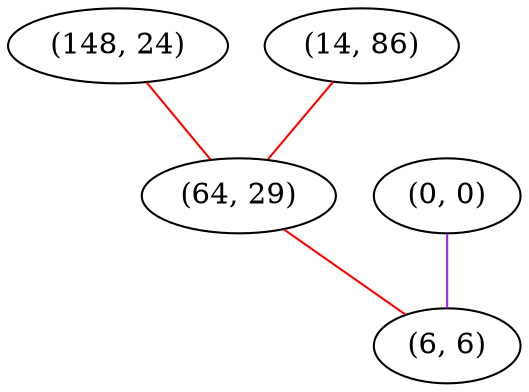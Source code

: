 graph "" {
"(148, 24)";
"(14, 86)";
"(64, 29)";
"(0, 0)";
"(6, 6)";
"(148, 24)" -- "(64, 29)"  [color=red, key=0, weight=1];
"(14, 86)" -- "(64, 29)"  [color=red, key=0, weight=1];
"(64, 29)" -- "(6, 6)"  [color=red, key=0, weight=1];
"(0, 0)" -- "(6, 6)"  [color=purple, key=0, weight=4];
}
